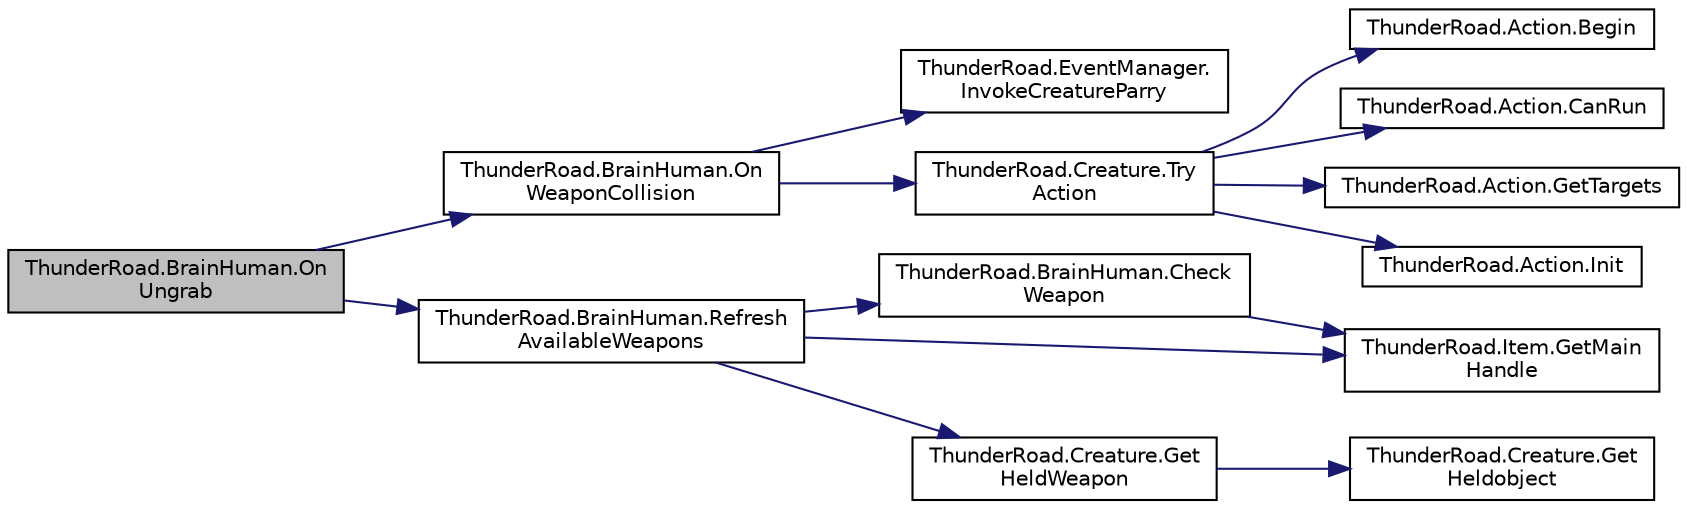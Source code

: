 digraph "ThunderRoad.BrainHuman.OnUngrab"
{
 // LATEX_PDF_SIZE
  edge [fontname="Helvetica",fontsize="10",labelfontname="Helvetica",labelfontsize="10"];
  node [fontname="Helvetica",fontsize="10",shape=record];
  rankdir="LR";
  Node1 [label="ThunderRoad.BrainHuman.On\lUngrab",height=0.2,width=0.4,color="black", fillcolor="grey75", style="filled", fontcolor="black",tooltip="Called when [ungrab]."];
  Node1 -> Node2 [color="midnightblue",fontsize="10",style="solid",fontname="Helvetica"];
  Node2 [label="ThunderRoad.BrainHuman.On\lWeaponCollision",height=0.2,width=0.4,color="black", fillcolor="white", style="filled",URL="$class_thunder_road_1_1_brain_human.html#a84dbf5a14324ead4d4483540f67d0a81",tooltip="Called when [weapon collision]."];
  Node2 -> Node3 [color="midnightblue",fontsize="10",style="solid",fontname="Helvetica"];
  Node3 [label="ThunderRoad.EventManager.\lInvokeCreatureParry",height=0.2,width=0.4,color="black", fillcolor="white", style="filled",URL="$class_thunder_road_1_1_event_manager.html#ae296dcb9ba7d0fed1ac3b47c98d82716",tooltip="Invokes the creature parry."];
  Node2 -> Node4 [color="midnightblue",fontsize="10",style="solid",fontname="Helvetica"];
  Node4 [label="ThunderRoad.Creature.Try\lAction",height=0.2,width=0.4,color="black", fillcolor="white", style="filled",URL="$class_thunder_road_1_1_creature.html#ab050907b4eded79275fefdf36e696378",tooltip="Tries the action."];
  Node4 -> Node5 [color="midnightblue",fontsize="10",style="solid",fontname="Helvetica"];
  Node5 [label="ThunderRoad.Action.Begin",height=0.2,width=0.4,color="black", fillcolor="white", style="filled",URL="$class_thunder_road_1_1_action.html#a4cd7b5811229176ad31386496eeffc95",tooltip="Begins this instance."];
  Node4 -> Node6 [color="midnightblue",fontsize="10",style="solid",fontname="Helvetica"];
  Node6 [label="ThunderRoad.Action.CanRun",height=0.2,width=0.4,color="black", fillcolor="white", style="filled",URL="$class_thunder_road_1_1_action.html#a0a1bddb357a58971b530aed200b7a50f",tooltip="Determines whether this instance can run."];
  Node4 -> Node7 [color="midnightblue",fontsize="10",style="solid",fontname="Helvetica"];
  Node7 [label="ThunderRoad.Action.GetTargets",height=0.2,width=0.4,color="black", fillcolor="white", style="filled",URL="$class_thunder_road_1_1_action.html#aad311ab9fd6fbd0319fe602a266c800a",tooltip="Gets the targets."];
  Node4 -> Node8 [color="midnightblue",fontsize="10",style="solid",fontname="Helvetica"];
  Node8 [label="ThunderRoad.Action.Init",height=0.2,width=0.4,color="black", fillcolor="white", style="filled",URL="$class_thunder_road_1_1_action.html#a8966f3e62d2704f707c76dd43aa6a030",tooltip="Initializes the specified creature."];
  Node1 -> Node9 [color="midnightblue",fontsize="10",style="solid",fontname="Helvetica"];
  Node9 [label="ThunderRoad.BrainHuman.Refresh\lAvailableWeapons",height=0.2,width=0.4,color="black", fillcolor="white", style="filled",URL="$class_thunder_road_1_1_brain_human.html#af488dc1a65cf0a15ba80189ecd542166",tooltip="Refreshes the available weapons."];
  Node9 -> Node10 [color="midnightblue",fontsize="10",style="solid",fontname="Helvetica"];
  Node10 [label="ThunderRoad.BrainHuman.Check\lWeapon",height=0.2,width=0.4,color="black", fillcolor="white", style="filled",URL="$class_thunder_road_1_1_brain_human.html#a6266fe5fa26f8b4cec5d665169dcd1ad",tooltip="Checks the weapon."];
  Node10 -> Node11 [color="midnightblue",fontsize="10",style="solid",fontname="Helvetica"];
  Node11 [label="ThunderRoad.Item.GetMain\lHandle",height=0.2,width=0.4,color="black", fillcolor="white", style="filled",URL="$class_thunder_road_1_1_item.html#a4c8059233a469ef8556c48b64c3c9007",tooltip="Gets the main handle."];
  Node9 -> Node12 [color="midnightblue",fontsize="10",style="solid",fontname="Helvetica"];
  Node12 [label="ThunderRoad.Creature.Get\lHeldWeapon",height=0.2,width=0.4,color="black", fillcolor="white", style="filled",URL="$class_thunder_road_1_1_creature.html#a790853480d9afe6be4850fe1be95427a",tooltip="Gets the held weapon."];
  Node12 -> Node13 [color="midnightblue",fontsize="10",style="solid",fontname="Helvetica"];
  Node13 [label="ThunderRoad.Creature.Get\lHeldobject",height=0.2,width=0.4,color="black", fillcolor="white", style="filled",URL="$class_thunder_road_1_1_creature.html#a494221977ba15283dc2d54acd8e9bebf",tooltip="Gets the heldobject."];
  Node9 -> Node11 [color="midnightblue",fontsize="10",style="solid",fontname="Helvetica"];
}
